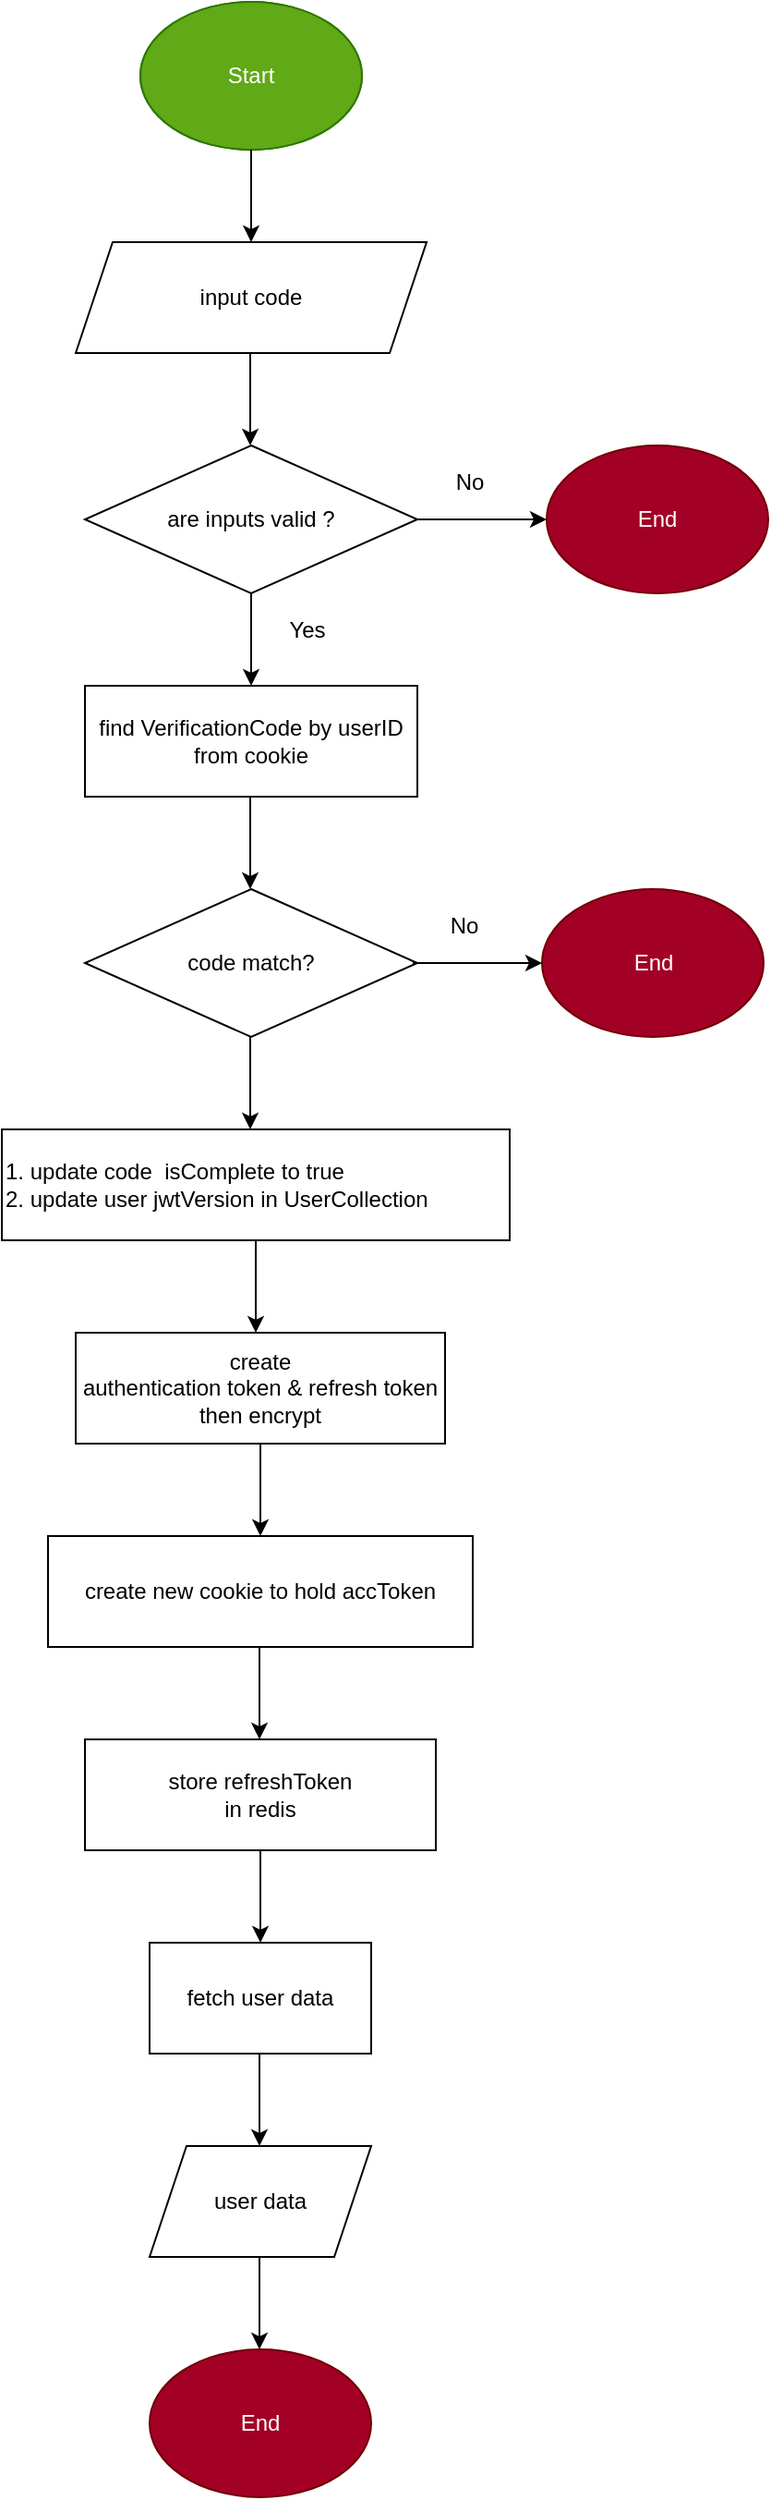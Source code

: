 <mxfile>
    <diagram id="HHoTy9btq7j-oFyY_KDz" name="Page-1">
        <mxGraphModel dx="442" dy="577" grid="1" gridSize="10" guides="1" tooltips="1" connect="1" arrows="1" fold="1" page="1" pageScale="1" pageWidth="850" pageHeight="1100" math="0" shadow="0">
            <root>
                <mxCell id="0"/>
                <mxCell id="1" parent="0"/>
                <mxCell id="2" value="Start" style="ellipse;whiteSpace=wrap;html=1;fillColor=#60a917;fontColor=#ffffff;strokeColor=#2D7600;" parent="1" vertex="1">
                    <mxGeometry x="180" y="20" width="120" height="80" as="geometry"/>
                </mxCell>
                <mxCell id="3" value="Start" style="ellipse;whiteSpace=wrap;html=1;fillColor=#60a917;fontColor=#ffffff;strokeColor=#2D7600;" parent="1" vertex="1">
                    <mxGeometry x="180" y="20" width="120" height="80" as="geometry"/>
                </mxCell>
                <mxCell id="4" value="input code" style="shape=parallelogram;perimeter=parallelogramPerimeter;whiteSpace=wrap;html=1;fixedSize=1;" parent="1" vertex="1">
                    <mxGeometry x="145" y="150" width="190" height="60" as="geometry"/>
                </mxCell>
                <mxCell id="5" value="are inputs valid ?" style="rhombus;whiteSpace=wrap;html=1;" parent="1" vertex="1">
                    <mxGeometry x="150" y="260" width="180" height="80" as="geometry"/>
                </mxCell>
                <mxCell id="6" value="End" style="ellipse;whiteSpace=wrap;html=1;fillColor=#a20025;fontColor=#ffffff;strokeColor=#6F0000;" parent="1" vertex="1">
                    <mxGeometry x="400" y="260" width="120" height="80" as="geometry"/>
                </mxCell>
                <mxCell id="8" value="find VerificationCode by userID from cookie" style="rounded=0;whiteSpace=wrap;html=1;" parent="1" vertex="1">
                    <mxGeometry x="150" y="390" width="180" height="60" as="geometry"/>
                </mxCell>
                <mxCell id="10" value="End" style="ellipse;whiteSpace=wrap;html=1;fillColor=#a20025;fontColor=#ffffff;strokeColor=#6F0000;" parent="1" vertex="1">
                    <mxGeometry x="185" y="1290" width="120" height="80" as="geometry"/>
                </mxCell>
                <mxCell id="13" value="" style="endArrow=classic;html=1;exitX=0.5;exitY=1;exitDx=0;exitDy=0;" parent="1" source="3" edge="1">
                    <mxGeometry width="50" height="50" relative="1" as="geometry">
                        <mxPoint x="239.5" y="110" as="sourcePoint"/>
                        <mxPoint x="240" y="150" as="targetPoint"/>
                    </mxGeometry>
                </mxCell>
                <mxCell id="14" value="" style="endArrow=classic;html=1;exitX=0.5;exitY=1;exitDx=0;exitDy=0;" parent="1" edge="1">
                    <mxGeometry width="50" height="50" relative="1" as="geometry">
                        <mxPoint x="239.5" y="210" as="sourcePoint"/>
                        <mxPoint x="239.5" y="260" as="targetPoint"/>
                    </mxGeometry>
                </mxCell>
                <mxCell id="15" value="" style="endArrow=classic;html=1;exitX=0.5;exitY=1;exitDx=0;exitDy=0;" parent="1" edge="1">
                    <mxGeometry width="50" height="50" relative="1" as="geometry">
                        <mxPoint x="240" y="340" as="sourcePoint"/>
                        <mxPoint x="240" y="390" as="targetPoint"/>
                    </mxGeometry>
                </mxCell>
                <mxCell id="16" value="" style="endArrow=classic;html=1;exitX=0.5;exitY=1;exitDx=0;exitDy=0;" parent="1" edge="1">
                    <mxGeometry width="50" height="50" relative="1" as="geometry">
                        <mxPoint x="239.5" y="450" as="sourcePoint"/>
                        <mxPoint x="239.5" y="500" as="targetPoint"/>
                    </mxGeometry>
                </mxCell>
                <mxCell id="19" value="" style="endArrow=classic;html=1;exitX=0.5;exitY=1;exitDx=0;exitDy=0;" parent="1" edge="1">
                    <mxGeometry width="50" height="50" relative="1" as="geometry">
                        <mxPoint x="239.5" y="580" as="sourcePoint"/>
                        <mxPoint x="239.5" y="630" as="targetPoint"/>
                    </mxGeometry>
                </mxCell>
                <mxCell id="20" value="" style="endArrow=classic;html=1;exitX=1;exitY=0.5;exitDx=0;exitDy=0;entryX=0;entryY=0.5;entryDx=0;entryDy=0;" parent="1" source="5" target="6" edge="1">
                    <mxGeometry width="50" height="50" relative="1" as="geometry">
                        <mxPoint x="350" y="280" as="sourcePoint"/>
                        <mxPoint x="350" y="330" as="targetPoint"/>
                    </mxGeometry>
                </mxCell>
                <mxCell id="21" value="Yes" style="text;html=1;resizable=0;autosize=1;align=center;verticalAlign=middle;points=[];fillColor=none;strokeColor=none;rounded=0;" parent="1" vertex="1">
                    <mxGeometry x="250" y="350" width="40" height="20" as="geometry"/>
                </mxCell>
                <mxCell id="22" value="No" style="text;html=1;resizable=0;autosize=1;align=center;verticalAlign=middle;points=[];fillColor=none;strokeColor=none;rounded=0;" parent="1" vertex="1">
                    <mxGeometry x="342.5" y="270" width="30" height="20" as="geometry"/>
                </mxCell>
                <mxCell id="23" value="code match?" style="rhombus;whiteSpace=wrap;html=1;" parent="1" vertex="1">
                    <mxGeometry x="150" y="500" width="180" height="80" as="geometry"/>
                </mxCell>
                <mxCell id="24" value="End" style="ellipse;whiteSpace=wrap;html=1;fillColor=#a20025;fontColor=#ffffff;strokeColor=#6F0000;" parent="1" vertex="1">
                    <mxGeometry x="397.5" y="500" width="120" height="80" as="geometry"/>
                </mxCell>
                <mxCell id="25" value="" style="endArrow=classic;html=1;exitX=1;exitY=0.5;exitDx=0;exitDy=0;entryX=0;entryY=0.5;entryDx=0;entryDy=0;" parent="1" target="24" edge="1">
                    <mxGeometry width="50" height="50" relative="1" as="geometry">
                        <mxPoint x="327.5" y="540" as="sourcePoint"/>
                        <mxPoint x="347.5" y="570" as="targetPoint"/>
                    </mxGeometry>
                </mxCell>
                <mxCell id="26" value="No" style="text;html=1;resizable=0;autosize=1;align=center;verticalAlign=middle;points=[];fillColor=none;strokeColor=none;rounded=0;" parent="1" vertex="1">
                    <mxGeometry x="340" y="510" width="30" height="20" as="geometry"/>
                </mxCell>
                <mxCell id="27" value="create &lt;br&gt;authentication token &amp;amp; refresh token then encrypt" style="rounded=0;whiteSpace=wrap;html=1;" parent="1" vertex="1">
                    <mxGeometry x="145" y="740" width="200" height="60" as="geometry"/>
                </mxCell>
                <mxCell id="28" value="create new cookie to hold accToken" style="rounded=0;whiteSpace=wrap;html=1;" parent="1" vertex="1">
                    <mxGeometry x="130" y="850" width="230" height="60" as="geometry"/>
                </mxCell>
                <mxCell id="29" value="store refreshToken&lt;br&gt;in redis" style="rounded=0;whiteSpace=wrap;html=1;" parent="1" vertex="1">
                    <mxGeometry x="150" y="960" width="190" height="60" as="geometry"/>
                </mxCell>
                <mxCell id="30" value="fetch user data" style="rounded=0;whiteSpace=wrap;html=1;" parent="1" vertex="1">
                    <mxGeometry x="185" y="1070" width="120" height="60" as="geometry"/>
                </mxCell>
                <mxCell id="32" value="user data" style="shape=parallelogram;perimeter=parallelogramPerimeter;whiteSpace=wrap;html=1;fixedSize=1;" parent="1" vertex="1">
                    <mxGeometry x="185" y="1180" width="120" height="60" as="geometry"/>
                </mxCell>
                <mxCell id="34" value="" style="endArrow=classic;html=1;exitX=0.5;exitY=1;exitDx=0;exitDy=0;" parent="1" edge="1">
                    <mxGeometry width="50" height="50" relative="1" as="geometry">
                        <mxPoint x="245" y="800" as="sourcePoint"/>
                        <mxPoint x="245" y="850" as="targetPoint"/>
                    </mxGeometry>
                </mxCell>
                <mxCell id="35" value="" style="endArrow=classic;html=1;exitX=0.5;exitY=1;exitDx=0;exitDy=0;" parent="1" edge="1">
                    <mxGeometry width="50" height="50" relative="1" as="geometry">
                        <mxPoint x="244.5" y="910" as="sourcePoint"/>
                        <mxPoint x="244.5" y="960" as="targetPoint"/>
                    </mxGeometry>
                </mxCell>
                <mxCell id="36" value="" style="endArrow=classic;html=1;exitX=0.5;exitY=1;exitDx=0;exitDy=0;" parent="1" edge="1">
                    <mxGeometry width="50" height="50" relative="1" as="geometry">
                        <mxPoint x="245" y="1020" as="sourcePoint"/>
                        <mxPoint x="245" y="1070" as="targetPoint"/>
                    </mxGeometry>
                </mxCell>
                <mxCell id="37" value="" style="endArrow=classic;html=1;exitX=0.5;exitY=1;exitDx=0;exitDy=0;" parent="1" edge="1">
                    <mxGeometry width="50" height="50" relative="1" as="geometry">
                        <mxPoint x="244.5" y="1130" as="sourcePoint"/>
                        <mxPoint x="244.5" y="1180" as="targetPoint"/>
                    </mxGeometry>
                </mxCell>
                <mxCell id="38" value="" style="endArrow=classic;html=1;exitX=0.5;exitY=1;exitDx=0;exitDy=0;" parent="1" edge="1">
                    <mxGeometry width="50" height="50" relative="1" as="geometry">
                        <mxPoint x="244.5" y="1240" as="sourcePoint"/>
                        <mxPoint x="244.5" y="1290" as="targetPoint"/>
                    </mxGeometry>
                </mxCell>
                <mxCell id="41" value="&lt;span&gt;1. update code&amp;nbsp; isComplete to true&lt;/span&gt;&lt;br&gt;&lt;span&gt;2. update user jwtVersion in UserCollection&lt;/span&gt;" style="rounded=0;whiteSpace=wrap;html=1;align=left;" parent="1" vertex="1">
                    <mxGeometry x="105" y="630" width="275" height="60" as="geometry"/>
                </mxCell>
                <mxCell id="42" value="" style="endArrow=classic;html=1;exitX=0.5;exitY=1;exitDx=0;exitDy=0;" parent="1" edge="1">
                    <mxGeometry width="50" height="50" relative="1" as="geometry">
                        <mxPoint x="242.5" y="690" as="sourcePoint"/>
                        <mxPoint x="242.5" y="740" as="targetPoint"/>
                    </mxGeometry>
                </mxCell>
            </root>
        </mxGraphModel>
    </diagram>
</mxfile>